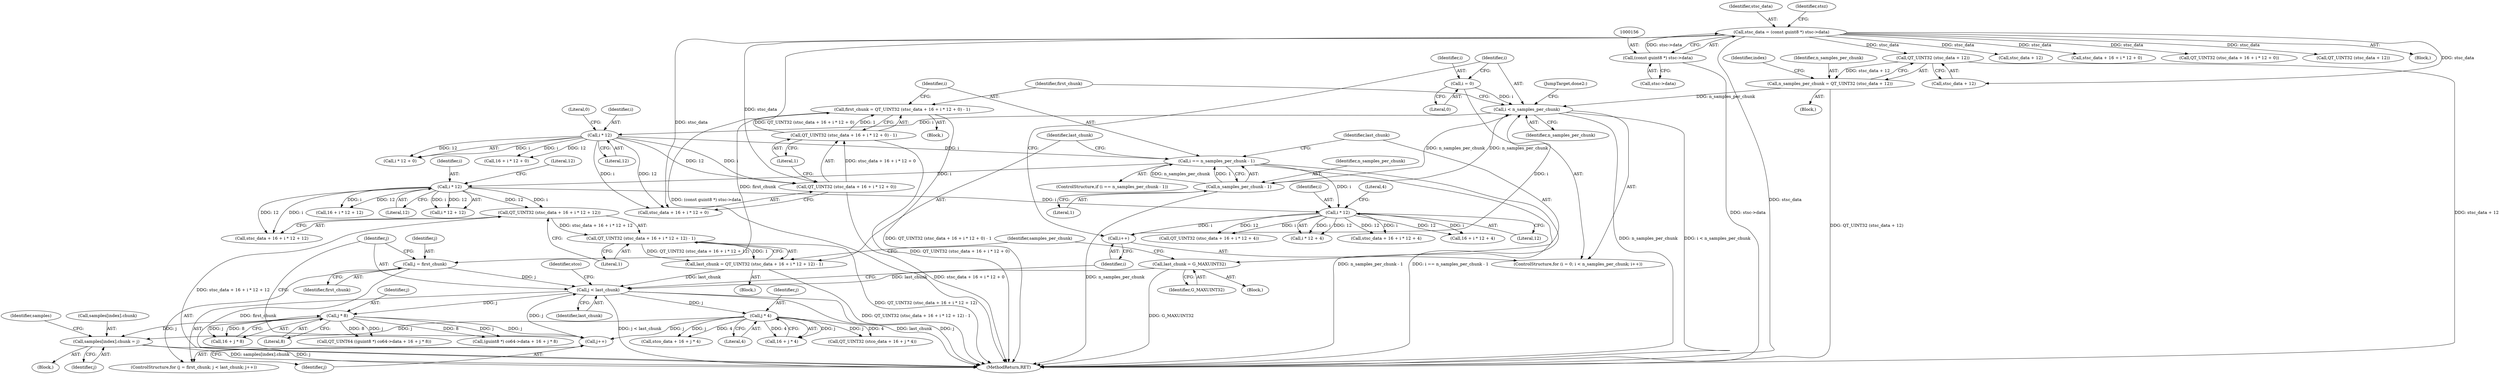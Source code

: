 digraph "0_gstreamer_bdc20b9baf13564d9a061343416395f8f9a92b53@array" {
"1000439" [label="(Call,samples[index].chunk = j)"];
"1000421" [label="(Call,j * 8)"];
"1000388" [label="(Call,j < last_chunk)"];
"1000391" [label="(Call,j++)"];
"1000405" [label="(Call,j * 4)"];
"1000385" [label="(Call,j = first_chunk)"];
"1000332" [label="(Call,first_chunk = QT_UINT32 (stsc_data + 16 + i * 12 + 0) - 1)"];
"1000334" [label="(Call,QT_UINT32 (stsc_data + 16 + i * 12 + 0) - 1)"];
"1000335" [label="(Call,QT_UINT32 (stsc_data + 16 + i * 12 + 0))"];
"1000153" [label="(Call,stsc_data = (const guint8 *) stsc->data)"];
"1000155" [label="(Call,(const guint8 *) stsc->data)"];
"1000341" [label="(Call,i * 12)"];
"1000323" [label="(Call,i < n_samples_per_chunk)"];
"1000326" [label="(Call,i++)"];
"1000380" [label="(Call,i * 12)"];
"1000367" [label="(Call,i * 12)"];
"1000347" [label="(Call,i == n_samples_per_chunk - 1)"];
"1000349" [label="(Call,n_samples_per_chunk - 1)"];
"1000320" [label="(Call,i = 0)"];
"1000310" [label="(Call,n_samples_per_chunk = QT_UINT32 (stsc_data + 12))"];
"1000312" [label="(Call,QT_UINT32 (stsc_data + 12))"];
"1000353" [label="(Call,last_chunk = G_MAXUINT32)"];
"1000358" [label="(Call,last_chunk = QT_UINT32 (stsc_data + 16 + i * 12 + 12) - 1)"];
"1000360" [label="(Call,QT_UINT32 (stsc_data + 16 + i * 12 + 12) - 1)"];
"1000361" [label="(Call,QT_UINT32 (stsc_data + 16 + i * 12 + 12))"];
"1000317" [label="(Identifier,index)"];
"1000412" [label="(Call,QT_UINT64 ((guint8 *) co64->data + 16 + j * 8))"];
"1000387" [label="(Identifier,first_chunk)"];
"1000369" [label="(Literal,12)"];
"1000347" [label="(Call,i == n_samples_per_chunk - 1)"];
"1000322" [label="(Literal,0)"];
"1000346" [label="(ControlStructure,if (i == n_samples_per_chunk - 1))"];
"1000361" [label="(Call,QT_UINT32 (stsc_data + 16 + i * 12 + 12))"];
"1000728" [label="(Call,stsc_data + 12)"];
"1000381" [label="(Identifier,i)"];
"1000433" [label="(Block,)"];
"1000406" [label="(Identifier,j)"];
"1000326" [label="(Call,i++)"];
"1000386" [label="(Identifier,j)"];
"1000353" [label="(Call,last_chunk = G_MAXUINT32)"];
"1000413" [label="(Call,(guint8 *) co64->data + 16 + j * 8)"];
"1000758" [label="(Call,stsc_data + 16 + i * 12 + 0)"];
"1000371" [label="(Literal,1)"];
"1000352" [label="(Block,)"];
"1000359" [label="(Identifier,last_chunk)"];
"1000343" [label="(Literal,12)"];
"1000368" [label="(Identifier,i)"];
"1000367" [label="(Call,i * 12)"];
"1000341" [label="(Call,i * 12)"];
"1000391" [label="(Call,j++)"];
"1000467" [label="(JumpTarget,done2:)"];
"1000336" [label="(Call,stsc_data + 16 + i * 12 + 0)"];
"1000360" [label="(Call,QT_UINT32 (stsc_data + 16 + i * 12 + 12) - 1)"];
"1000313" [label="(Call,stsc_data + 12)"];
"1000392" [label="(Identifier,j)"];
"1000400" [label="(Call,QT_UINT32 (stco_data + 16 + j * 4))"];
"1000384" [label="(ControlStructure,for (j = first_chunk; j < last_chunk; j++))"];
"1000440" [label="(Call,samples[index].chunk)"];
"1000388" [label="(Call,j < last_chunk)"];
"1000379" [label="(Call,i * 12 + 4)"];
"1000312" [label="(Call,QT_UINT32 (stsc_data + 12))"];
"1000380" [label="(Call,i * 12)"];
"1000375" [label="(Call,stsc_data + 16 + i * 12 + 4)"];
"1000390" [label="(Identifier,last_chunk)"];
"1000396" [label="(Identifier,stco)"];
"1000351" [label="(Literal,1)"];
"1000366" [label="(Call,i * 12 + 12)"];
"1000323" [label="(Call,i < n_samples_per_chunk)"];
"1000344" [label="(Literal,0)"];
"1000445" [label="(Identifier,j)"];
"1000377" [label="(Call,16 + i * 12 + 4)"];
"1000338" [label="(Call,16 + i * 12 + 0)"];
"1000419" [label="(Call,16 + j * 8)"];
"1000373" [label="(Identifier,samples_per_chunk)"];
"1000332" [label="(Call,first_chunk = QT_UINT32 (stsc_data + 16 + i * 12 + 0) - 1)"];
"1000319" [label="(ControlStructure,for (i = 0; i < n_samples_per_chunk; i++))"];
"1000449" [label="(Identifier,samples)"];
"1000327" [label="(Identifier,i)"];
"1000155" [label="(Call,(const guint8 *) stsc->data)"];
"1000421" [label="(Call,j * 8)"];
"1000405" [label="(Call,j * 4)"];
"1000403" [label="(Call,16 + j * 4)"];
"1000357" [label="(Block,)"];
"1000328" [label="(Block,)"];
"1000350" [label="(Identifier,n_samples_per_chunk)"];
"1000157" [label="(Call,stsc->data)"];
"1000232" [label="(Block,)"];
"1000439" [label="(Call,samples[index].chunk = j)"];
"1000154" [label="(Identifier,stsc_data)"];
"1000349" [label="(Call,n_samples_per_chunk - 1)"];
"1000757" [label="(Call,QT_UINT32 (stsc_data + 16 + i * 12 + 0))"];
"1000727" [label="(Call,QT_UINT32 (stsc_data + 12))"];
"1000325" [label="(Identifier,n_samples_per_chunk)"];
"1000163" [label="(Identifier,stsz)"];
"1000334" [label="(Call,QT_UINT32 (stsc_data + 16 + i * 12 + 0) - 1)"];
"1000382" [label="(Literal,12)"];
"1000311" [label="(Identifier,n_samples_per_chunk)"];
"1000401" [label="(Call,stco_data + 16 + j * 4)"];
"1000355" [label="(Identifier,G_MAXUINT32)"];
"1000324" [label="(Identifier,i)"];
"1000422" [label="(Identifier,j)"];
"1000333" [label="(Identifier,first_chunk)"];
"1000364" [label="(Call,16 + i * 12 + 12)"];
"1001068" [label="(MethodReturn,RET)"];
"1000354" [label="(Identifier,last_chunk)"];
"1000407" [label="(Literal,4)"];
"1000383" [label="(Literal,4)"];
"1000370" [label="(Literal,12)"];
"1000348" [label="(Identifier,i)"];
"1000340" [label="(Call,i * 12 + 0)"];
"1000310" [label="(Call,n_samples_per_chunk = QT_UINT32 (stsc_data + 12))"];
"1000121" [label="(Block,)"];
"1000362" [label="(Call,stsc_data + 16 + i * 12 + 12)"];
"1000153" [label="(Call,stsc_data = (const guint8 *) stsc->data)"];
"1000385" [label="(Call,j = first_chunk)"];
"1000335" [label="(Call,QT_UINT32 (stsc_data + 16 + i * 12 + 0))"];
"1000358" [label="(Call,last_chunk = QT_UINT32 (stsc_data + 16 + i * 12 + 12) - 1)"];
"1000345" [label="(Literal,1)"];
"1000320" [label="(Call,i = 0)"];
"1000321" [label="(Identifier,i)"];
"1000423" [label="(Literal,8)"];
"1000389" [label="(Identifier,j)"];
"1000342" [label="(Identifier,i)"];
"1000374" [label="(Call,QT_UINT32 (stsc_data + 16 + i * 12 + 4))"];
"1000439" -> "1000433"  [label="AST: "];
"1000439" -> "1000445"  [label="CFG: "];
"1000440" -> "1000439"  [label="AST: "];
"1000445" -> "1000439"  [label="AST: "];
"1000449" -> "1000439"  [label="CFG: "];
"1000439" -> "1001068"  [label="DDG: samples[index].chunk"];
"1000439" -> "1001068"  [label="DDG: j"];
"1000421" -> "1000439"  [label="DDG: j"];
"1000405" -> "1000439"  [label="DDG: j"];
"1000421" -> "1000419"  [label="AST: "];
"1000421" -> "1000423"  [label="CFG: "];
"1000422" -> "1000421"  [label="AST: "];
"1000423" -> "1000421"  [label="AST: "];
"1000419" -> "1000421"  [label="CFG: "];
"1000421" -> "1000391"  [label="DDG: j"];
"1000421" -> "1000412"  [label="DDG: j"];
"1000421" -> "1000412"  [label="DDG: 8"];
"1000421" -> "1000413"  [label="DDG: j"];
"1000421" -> "1000413"  [label="DDG: 8"];
"1000421" -> "1000419"  [label="DDG: j"];
"1000421" -> "1000419"  [label="DDG: 8"];
"1000388" -> "1000421"  [label="DDG: j"];
"1000388" -> "1000384"  [label="AST: "];
"1000388" -> "1000390"  [label="CFG: "];
"1000389" -> "1000388"  [label="AST: "];
"1000390" -> "1000388"  [label="AST: "];
"1000396" -> "1000388"  [label="CFG: "];
"1000327" -> "1000388"  [label="CFG: "];
"1000388" -> "1001068"  [label="DDG: j"];
"1000388" -> "1001068"  [label="DDG: j < last_chunk"];
"1000388" -> "1001068"  [label="DDG: last_chunk"];
"1000391" -> "1000388"  [label="DDG: j"];
"1000385" -> "1000388"  [label="DDG: j"];
"1000353" -> "1000388"  [label="DDG: last_chunk"];
"1000358" -> "1000388"  [label="DDG: last_chunk"];
"1000388" -> "1000405"  [label="DDG: j"];
"1000391" -> "1000384"  [label="AST: "];
"1000391" -> "1000392"  [label="CFG: "];
"1000392" -> "1000391"  [label="AST: "];
"1000389" -> "1000391"  [label="CFG: "];
"1000405" -> "1000391"  [label="DDG: j"];
"1000405" -> "1000403"  [label="AST: "];
"1000405" -> "1000407"  [label="CFG: "];
"1000406" -> "1000405"  [label="AST: "];
"1000407" -> "1000405"  [label="AST: "];
"1000403" -> "1000405"  [label="CFG: "];
"1000405" -> "1000400"  [label="DDG: j"];
"1000405" -> "1000400"  [label="DDG: 4"];
"1000405" -> "1000401"  [label="DDG: j"];
"1000405" -> "1000401"  [label="DDG: 4"];
"1000405" -> "1000403"  [label="DDG: j"];
"1000405" -> "1000403"  [label="DDG: 4"];
"1000385" -> "1000384"  [label="AST: "];
"1000385" -> "1000387"  [label="CFG: "];
"1000386" -> "1000385"  [label="AST: "];
"1000387" -> "1000385"  [label="AST: "];
"1000389" -> "1000385"  [label="CFG: "];
"1000385" -> "1001068"  [label="DDG: first_chunk"];
"1000332" -> "1000385"  [label="DDG: first_chunk"];
"1000332" -> "1000328"  [label="AST: "];
"1000332" -> "1000334"  [label="CFG: "];
"1000333" -> "1000332"  [label="AST: "];
"1000334" -> "1000332"  [label="AST: "];
"1000348" -> "1000332"  [label="CFG: "];
"1000332" -> "1001068"  [label="DDG: QT_UINT32 (stsc_data + 16 + i * 12 + 0) - 1"];
"1000334" -> "1000332"  [label="DDG: QT_UINT32 (stsc_data + 16 + i * 12 + 0)"];
"1000334" -> "1000332"  [label="DDG: 1"];
"1000334" -> "1000345"  [label="CFG: "];
"1000335" -> "1000334"  [label="AST: "];
"1000345" -> "1000334"  [label="AST: "];
"1000334" -> "1001068"  [label="DDG: QT_UINT32 (stsc_data + 16 + i * 12 + 0)"];
"1000335" -> "1000334"  [label="DDG: stsc_data + 16 + i * 12 + 0"];
"1000335" -> "1000336"  [label="CFG: "];
"1000336" -> "1000335"  [label="AST: "];
"1000345" -> "1000335"  [label="CFG: "];
"1000335" -> "1001068"  [label="DDG: stsc_data + 16 + i * 12 + 0"];
"1000153" -> "1000335"  [label="DDG: stsc_data"];
"1000341" -> "1000335"  [label="DDG: i"];
"1000341" -> "1000335"  [label="DDG: 12"];
"1000153" -> "1000121"  [label="AST: "];
"1000153" -> "1000155"  [label="CFG: "];
"1000154" -> "1000153"  [label="AST: "];
"1000155" -> "1000153"  [label="AST: "];
"1000163" -> "1000153"  [label="CFG: "];
"1000153" -> "1001068"  [label="DDG: (const guint8 *) stsc->data"];
"1000153" -> "1001068"  [label="DDG: stsc_data"];
"1000155" -> "1000153"  [label="DDG: stsc->data"];
"1000153" -> "1000312"  [label="DDG: stsc_data"];
"1000153" -> "1000313"  [label="DDG: stsc_data"];
"1000153" -> "1000336"  [label="DDG: stsc_data"];
"1000153" -> "1000727"  [label="DDG: stsc_data"];
"1000153" -> "1000728"  [label="DDG: stsc_data"];
"1000153" -> "1000757"  [label="DDG: stsc_data"];
"1000153" -> "1000758"  [label="DDG: stsc_data"];
"1000155" -> "1000157"  [label="CFG: "];
"1000156" -> "1000155"  [label="AST: "];
"1000157" -> "1000155"  [label="AST: "];
"1000155" -> "1001068"  [label="DDG: stsc->data"];
"1000341" -> "1000340"  [label="AST: "];
"1000341" -> "1000343"  [label="CFG: "];
"1000342" -> "1000341"  [label="AST: "];
"1000343" -> "1000341"  [label="AST: "];
"1000344" -> "1000341"  [label="CFG: "];
"1000341" -> "1000336"  [label="DDG: i"];
"1000341" -> "1000336"  [label="DDG: 12"];
"1000341" -> "1000338"  [label="DDG: i"];
"1000341" -> "1000338"  [label="DDG: 12"];
"1000341" -> "1000340"  [label="DDG: i"];
"1000341" -> "1000340"  [label="DDG: 12"];
"1000323" -> "1000341"  [label="DDG: i"];
"1000341" -> "1000347"  [label="DDG: i"];
"1000323" -> "1000319"  [label="AST: "];
"1000323" -> "1000325"  [label="CFG: "];
"1000324" -> "1000323"  [label="AST: "];
"1000325" -> "1000323"  [label="AST: "];
"1000333" -> "1000323"  [label="CFG: "];
"1000467" -> "1000323"  [label="CFG: "];
"1000323" -> "1001068"  [label="DDG: n_samples_per_chunk"];
"1000323" -> "1001068"  [label="DDG: i < n_samples_per_chunk"];
"1000326" -> "1000323"  [label="DDG: i"];
"1000320" -> "1000323"  [label="DDG: i"];
"1000310" -> "1000323"  [label="DDG: n_samples_per_chunk"];
"1000349" -> "1000323"  [label="DDG: n_samples_per_chunk"];
"1000323" -> "1000349"  [label="DDG: n_samples_per_chunk"];
"1000326" -> "1000319"  [label="AST: "];
"1000326" -> "1000327"  [label="CFG: "];
"1000327" -> "1000326"  [label="AST: "];
"1000324" -> "1000326"  [label="CFG: "];
"1000380" -> "1000326"  [label="DDG: i"];
"1000380" -> "1000379"  [label="AST: "];
"1000380" -> "1000382"  [label="CFG: "];
"1000381" -> "1000380"  [label="AST: "];
"1000382" -> "1000380"  [label="AST: "];
"1000383" -> "1000380"  [label="CFG: "];
"1000380" -> "1000374"  [label="DDG: i"];
"1000380" -> "1000374"  [label="DDG: 12"];
"1000380" -> "1000375"  [label="DDG: i"];
"1000380" -> "1000375"  [label="DDG: 12"];
"1000380" -> "1000377"  [label="DDG: i"];
"1000380" -> "1000377"  [label="DDG: 12"];
"1000380" -> "1000379"  [label="DDG: i"];
"1000380" -> "1000379"  [label="DDG: 12"];
"1000367" -> "1000380"  [label="DDG: i"];
"1000347" -> "1000380"  [label="DDG: i"];
"1000367" -> "1000366"  [label="AST: "];
"1000367" -> "1000369"  [label="CFG: "];
"1000368" -> "1000367"  [label="AST: "];
"1000369" -> "1000367"  [label="AST: "];
"1000370" -> "1000367"  [label="CFG: "];
"1000367" -> "1000361"  [label="DDG: i"];
"1000367" -> "1000361"  [label="DDG: 12"];
"1000367" -> "1000362"  [label="DDG: i"];
"1000367" -> "1000362"  [label="DDG: 12"];
"1000367" -> "1000364"  [label="DDG: i"];
"1000367" -> "1000364"  [label="DDG: 12"];
"1000367" -> "1000366"  [label="DDG: i"];
"1000367" -> "1000366"  [label="DDG: 12"];
"1000347" -> "1000367"  [label="DDG: i"];
"1000347" -> "1000346"  [label="AST: "];
"1000347" -> "1000349"  [label="CFG: "];
"1000348" -> "1000347"  [label="AST: "];
"1000349" -> "1000347"  [label="AST: "];
"1000354" -> "1000347"  [label="CFG: "];
"1000359" -> "1000347"  [label="CFG: "];
"1000347" -> "1001068"  [label="DDG: n_samples_per_chunk - 1"];
"1000347" -> "1001068"  [label="DDG: i == n_samples_per_chunk - 1"];
"1000349" -> "1000347"  [label="DDG: n_samples_per_chunk"];
"1000349" -> "1000347"  [label="DDG: 1"];
"1000349" -> "1000351"  [label="CFG: "];
"1000350" -> "1000349"  [label="AST: "];
"1000351" -> "1000349"  [label="AST: "];
"1000349" -> "1001068"  [label="DDG: n_samples_per_chunk"];
"1000320" -> "1000319"  [label="AST: "];
"1000320" -> "1000322"  [label="CFG: "];
"1000321" -> "1000320"  [label="AST: "];
"1000322" -> "1000320"  [label="AST: "];
"1000324" -> "1000320"  [label="CFG: "];
"1000310" -> "1000232"  [label="AST: "];
"1000310" -> "1000312"  [label="CFG: "];
"1000311" -> "1000310"  [label="AST: "];
"1000312" -> "1000310"  [label="AST: "];
"1000317" -> "1000310"  [label="CFG: "];
"1000310" -> "1001068"  [label="DDG: QT_UINT32 (stsc_data + 12)"];
"1000312" -> "1000310"  [label="DDG: stsc_data + 12"];
"1000312" -> "1000313"  [label="CFG: "];
"1000313" -> "1000312"  [label="AST: "];
"1000312" -> "1001068"  [label="DDG: stsc_data + 12"];
"1000353" -> "1000352"  [label="AST: "];
"1000353" -> "1000355"  [label="CFG: "];
"1000354" -> "1000353"  [label="AST: "];
"1000355" -> "1000353"  [label="AST: "];
"1000373" -> "1000353"  [label="CFG: "];
"1000353" -> "1001068"  [label="DDG: G_MAXUINT32"];
"1000358" -> "1000357"  [label="AST: "];
"1000358" -> "1000360"  [label="CFG: "];
"1000359" -> "1000358"  [label="AST: "];
"1000360" -> "1000358"  [label="AST: "];
"1000373" -> "1000358"  [label="CFG: "];
"1000358" -> "1001068"  [label="DDG: QT_UINT32 (stsc_data + 16 + i * 12 + 12) - 1"];
"1000360" -> "1000358"  [label="DDG: QT_UINT32 (stsc_data + 16 + i * 12 + 12)"];
"1000360" -> "1000358"  [label="DDG: 1"];
"1000360" -> "1000371"  [label="CFG: "];
"1000361" -> "1000360"  [label="AST: "];
"1000371" -> "1000360"  [label="AST: "];
"1000360" -> "1001068"  [label="DDG: QT_UINT32 (stsc_data + 16 + i * 12 + 12)"];
"1000361" -> "1000360"  [label="DDG: stsc_data + 16 + i * 12 + 12"];
"1000361" -> "1000362"  [label="CFG: "];
"1000362" -> "1000361"  [label="AST: "];
"1000371" -> "1000361"  [label="CFG: "];
"1000361" -> "1001068"  [label="DDG: stsc_data + 16 + i * 12 + 12"];
}
